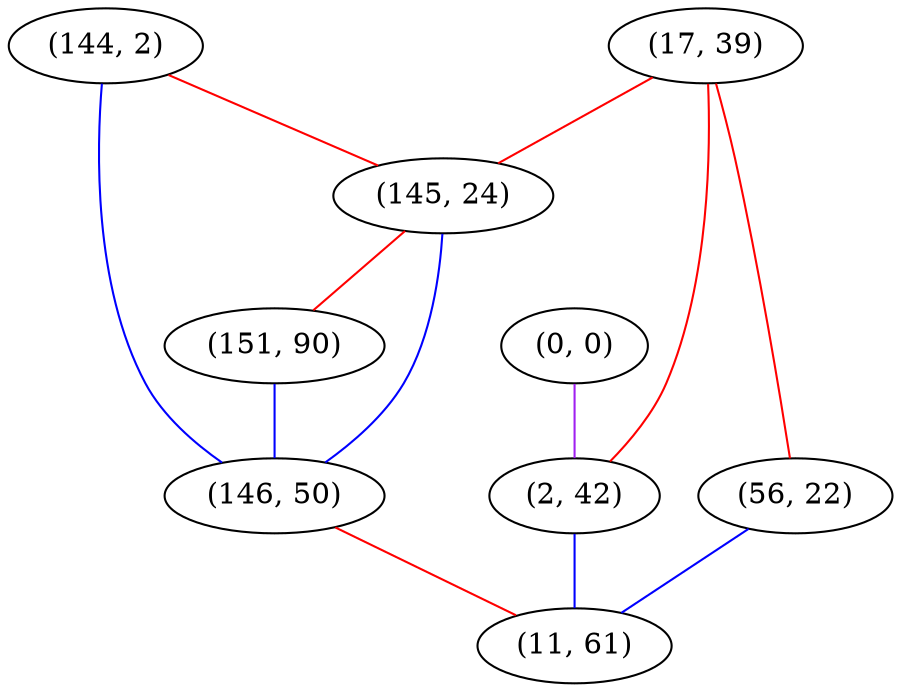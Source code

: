 graph "" {
"(0, 0)";
"(17, 39)";
"(144, 2)";
"(2, 42)";
"(145, 24)";
"(151, 90)";
"(146, 50)";
"(56, 22)";
"(11, 61)";
"(0, 0)" -- "(2, 42)"  [color=purple, key=0, weight=4];
"(17, 39)" -- "(56, 22)"  [color=red, key=0, weight=1];
"(17, 39)" -- "(145, 24)"  [color=red, key=0, weight=1];
"(17, 39)" -- "(2, 42)"  [color=red, key=0, weight=1];
"(144, 2)" -- "(145, 24)"  [color=red, key=0, weight=1];
"(144, 2)" -- "(146, 50)"  [color=blue, key=0, weight=3];
"(2, 42)" -- "(11, 61)"  [color=blue, key=0, weight=3];
"(145, 24)" -- "(146, 50)"  [color=blue, key=0, weight=3];
"(145, 24)" -- "(151, 90)"  [color=red, key=0, weight=1];
"(151, 90)" -- "(146, 50)"  [color=blue, key=0, weight=3];
"(146, 50)" -- "(11, 61)"  [color=red, key=0, weight=1];
"(56, 22)" -- "(11, 61)"  [color=blue, key=0, weight=3];
}
